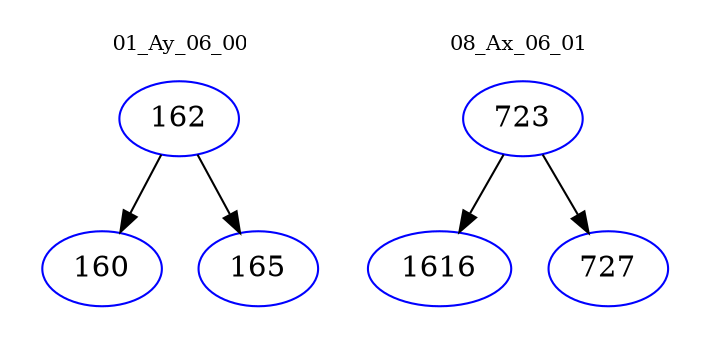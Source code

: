 digraph{
subgraph cluster_0 {
color = white
label = "01_Ay_06_00";
fontsize=10;
T0_162 [label="162", color="blue"]
T0_162 -> T0_160 [color="black"]
T0_160 [label="160", color="blue"]
T0_162 -> T0_165 [color="black"]
T0_165 [label="165", color="blue"]
}
subgraph cluster_1 {
color = white
label = "08_Ax_06_01";
fontsize=10;
T1_723 [label="723", color="blue"]
T1_723 -> T1_1616 [color="black"]
T1_1616 [label="1616", color="blue"]
T1_723 -> T1_727 [color="black"]
T1_727 [label="727", color="blue"]
}
}

